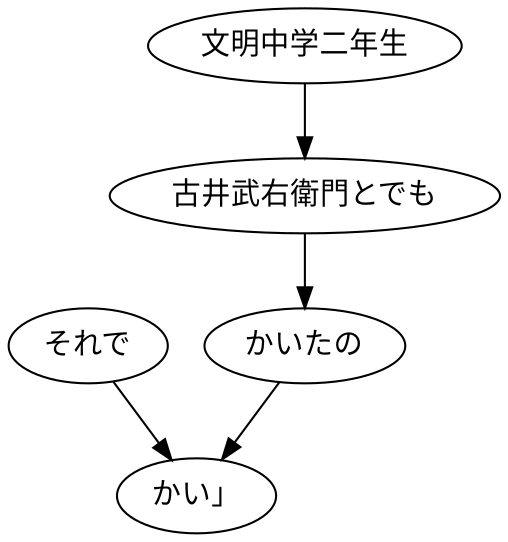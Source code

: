 digraph graph7321 {
	node0 [label="それで"];
	node1 [label="文明中学二年生"];
	node2 [label="古井武右衛門とでも"];
	node3 [label="かいたの"];
	node4 [label="かい」"];
	node0 -> node4;
	node1 -> node2;
	node2 -> node3;
	node3 -> node4;
}
